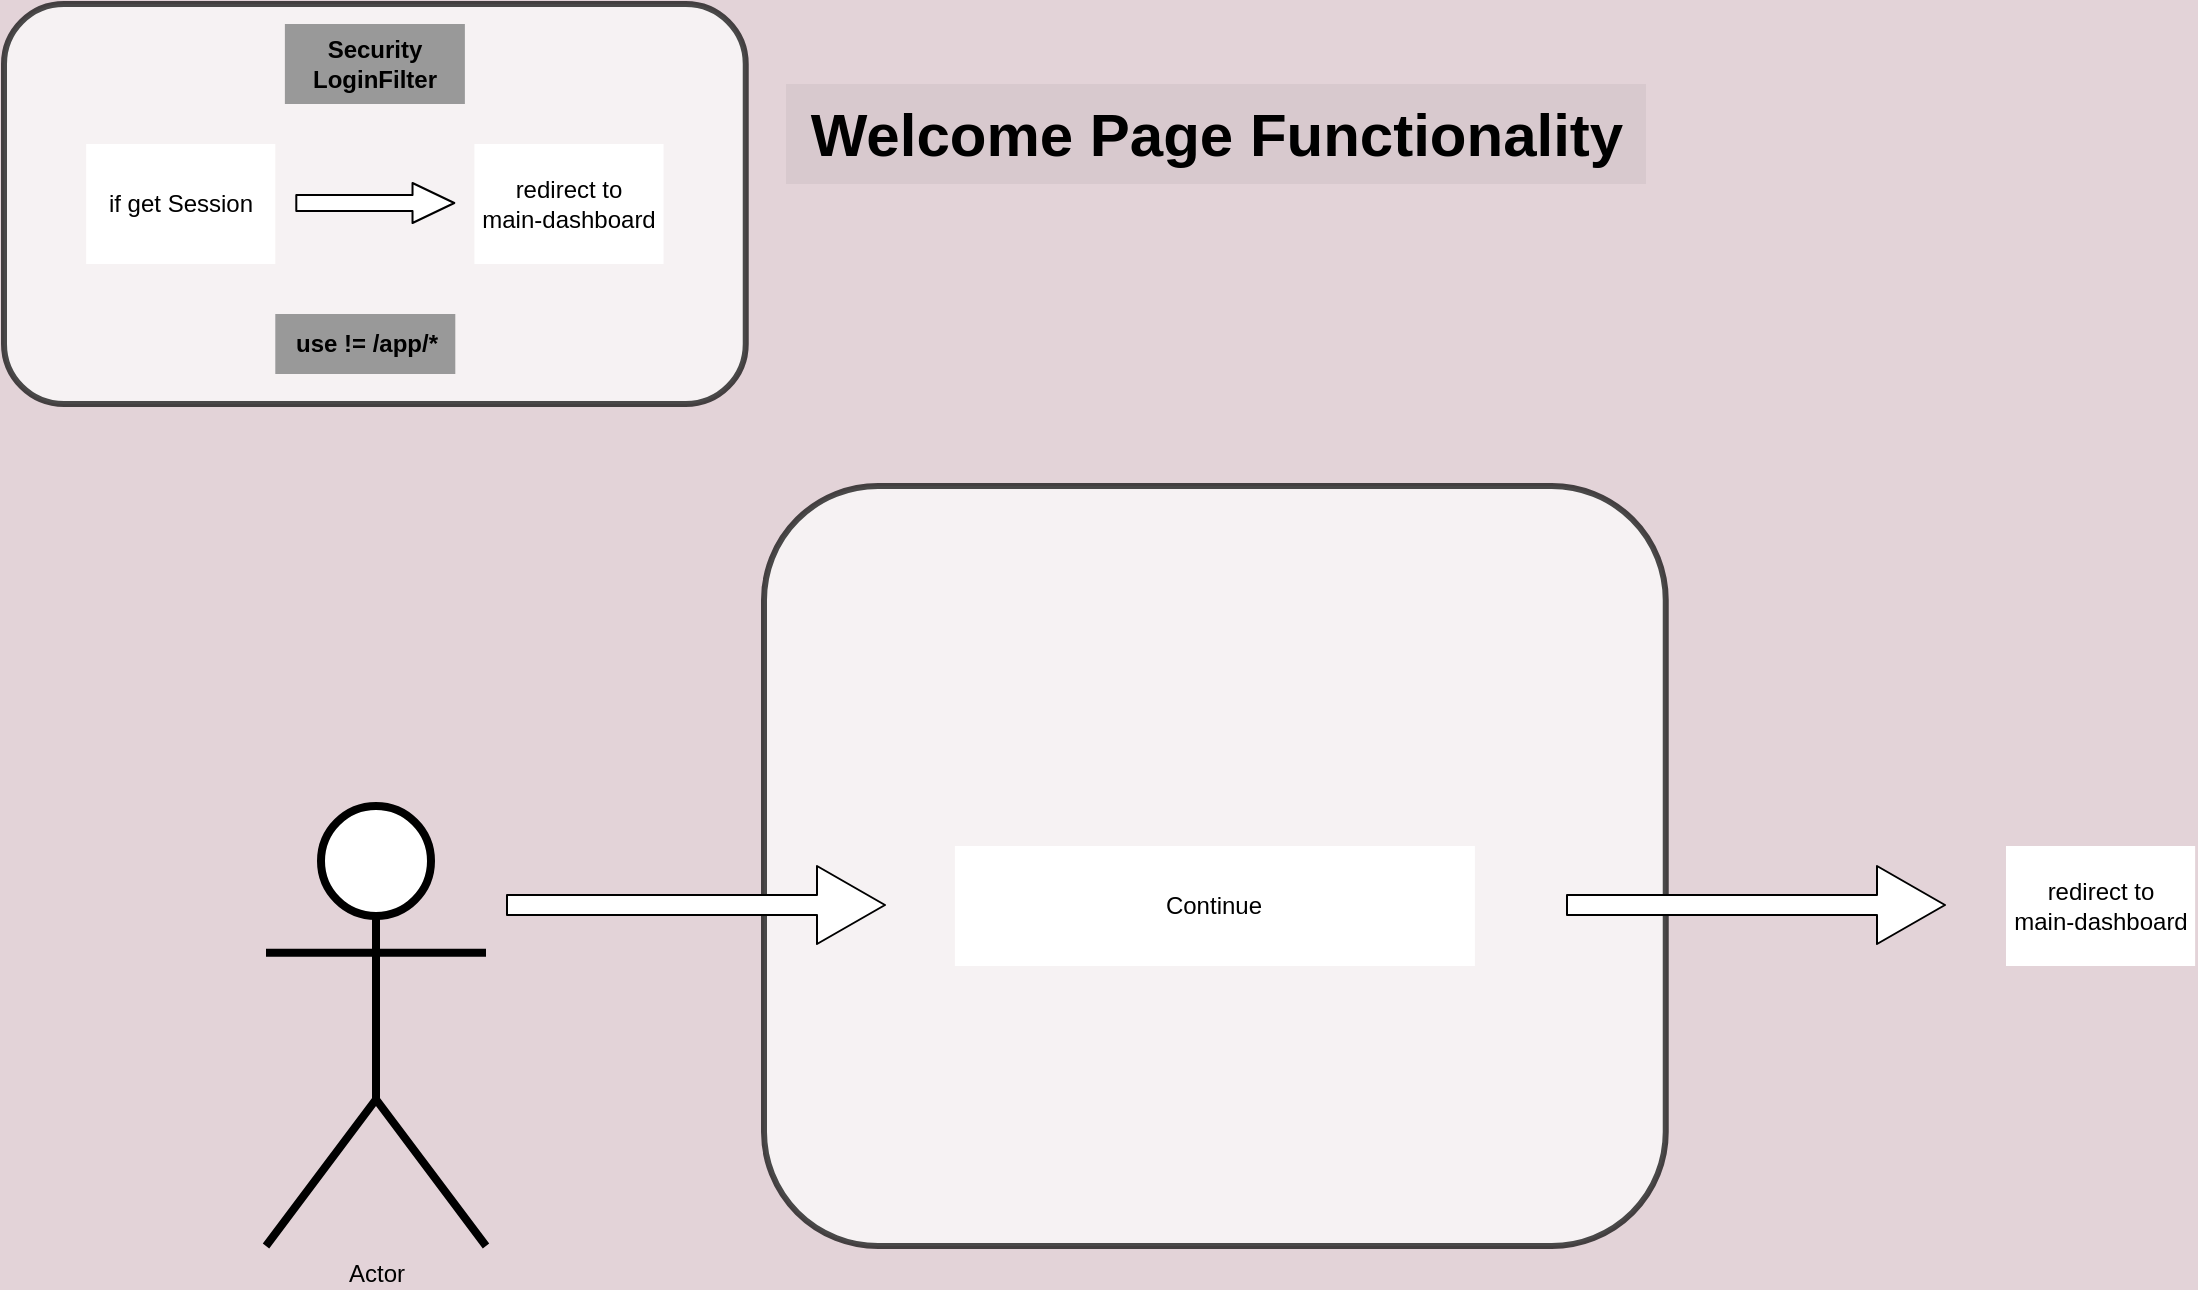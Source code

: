 <mxfile>
    <diagram id="Pwh17KiYS3t1jNNCGKba" name="Page-1">
        <mxGraphModel dx="5268" dy="1218" grid="1" gridSize="10" guides="1" tooltips="1" connect="1" arrows="1" fold="1" page="1" pageScale="1" pageWidth="300" pageHeight="400" background="#E3D3D8" math="0" shadow="0">
            <root>
                <mxCell id="0"/>
                <mxCell id="1" parent="0"/>
                <mxCell id="58" value="" style="rounded=1;whiteSpace=wrap;html=1;shadow=0;strokeWidth=3;fontColor=#000000;opacity=70;" parent="1" vertex="1">
                    <mxGeometry x="-2991" y="291" width="450.87" height="380" as="geometry"/>
                </mxCell>
                <mxCell id="67" value="&lt;font style=&quot;font-size: 30px;&quot; color=&quot;#000000&quot;&gt;Welcome Page Functionality&lt;br&gt;&lt;/font&gt;" style="text;html=1;align=center;verticalAlign=middle;resizable=0;points=[];autosize=1;strokeColor=none;fillColor=#d8c9ce;shadow=0;strokeWidth=3;fontStyle=1" parent="1" vertex="1">
                    <mxGeometry x="-2980" y="90" width="430" height="50" as="geometry"/>
                </mxCell>
                <mxCell id="81" value="Actor" style="shape=umlActor;verticalLabelPosition=bottom;verticalAlign=top;html=1;outlineConnect=0;strokeColor=#000000;strokeWidth=4;fontColor=#000000;" parent="1" vertex="1">
                    <mxGeometry x="-3240" y="451" width="110" height="220" as="geometry"/>
                </mxCell>
                <mxCell id="97" value="Continue" style="rounded=0;whiteSpace=wrap;html=1;strokeColor=none;strokeWidth=4;" parent="1" vertex="1">
                    <mxGeometry x="-2895.57" y="471" width="260" height="60" as="geometry"/>
                </mxCell>
                <mxCell id="116" value="redirect to &lt;br&gt;main-dashboard" style="rounded=0;whiteSpace=wrap;html=1;strokeColor=none;strokeWidth=4;" parent="1" vertex="1">
                    <mxGeometry x="-2370" y="471" width="94.56" height="60" as="geometry"/>
                </mxCell>
                <mxCell id="117" value="" style="shape=flexArrow;endArrow=classic;html=1;fillColor=default;endWidth=28;endSize=11;" parent="1" edge="1">
                    <mxGeometry width="50" height="50" relative="1" as="geometry">
                        <mxPoint x="-3120" y="500.5" as="sourcePoint"/>
                        <mxPoint x="-2930" y="500.5" as="targetPoint"/>
                    </mxGeometry>
                </mxCell>
                <mxCell id="118" value="" style="shape=flexArrow;endArrow=classic;html=1;fillColor=default;endWidth=28;endSize=11;" parent="1" edge="1">
                    <mxGeometry width="50" height="50" relative="1" as="geometry">
                        <mxPoint x="-2590" y="500.5" as="sourcePoint"/>
                        <mxPoint x="-2400" y="500.5" as="targetPoint"/>
                    </mxGeometry>
                </mxCell>
                <mxCell id="119" value="" style="rounded=1;whiteSpace=wrap;html=1;shadow=0;strokeWidth=3;fontColor=#000000;opacity=70;" vertex="1" parent="1">
                    <mxGeometry x="-3371" y="50" width="370.87" height="200" as="geometry"/>
                </mxCell>
                <mxCell id="120" value="&lt;b&gt;Security&lt;br&gt;LoginFilter&lt;br&gt;&lt;/b&gt;" style="text;html=1;align=center;verticalAlign=middle;resizable=0;points=[];autosize=1;strokeColor=none;fillColor=#999999;fontColor=#000000;labelBackgroundColor=none;labelBorderColor=none;" vertex="1" parent="1">
                    <mxGeometry x="-3230.56" y="60" width="90" height="40" as="geometry"/>
                </mxCell>
                <mxCell id="121" value="if get Session" style="rounded=0;whiteSpace=wrap;html=1;strokeColor=none;strokeWidth=4;" vertex="1" parent="1">
                    <mxGeometry x="-3329.91" y="120" width="94.56" height="60" as="geometry"/>
                </mxCell>
                <mxCell id="122" value="" style="shape=flexArrow;endArrow=classic;html=1;fillColor=default;endWidth=11;endSize=6.63;width=8;" edge="1" parent="1">
                    <mxGeometry width="50" height="50" relative="1" as="geometry">
                        <mxPoint x="-3225.35" y="149.5" as="sourcePoint"/>
                        <mxPoint x="-3145.35" y="149.5" as="targetPoint"/>
                    </mxGeometry>
                </mxCell>
                <mxCell id="123" value="redirect to&lt;br&gt;main-dashboard" style="rounded=0;whiteSpace=wrap;html=1;strokeColor=none;strokeWidth=4;" vertex="1" parent="1">
                    <mxGeometry x="-3135.79" y="120" width="94.56" height="60" as="geometry"/>
                </mxCell>
                <mxCell id="124" value="&lt;b&gt;use != /app/*&lt;br&gt;&lt;/b&gt;" style="text;html=1;align=center;verticalAlign=middle;resizable=0;points=[];autosize=1;strokeColor=none;fillColor=#999999;fontColor=#000000;labelBackgroundColor=none;labelBorderColor=none;" vertex="1" parent="1">
                    <mxGeometry x="-3235.35" y="205" width="90" height="30" as="geometry"/>
                </mxCell>
            </root>
        </mxGraphModel>
    </diagram>
</mxfile>